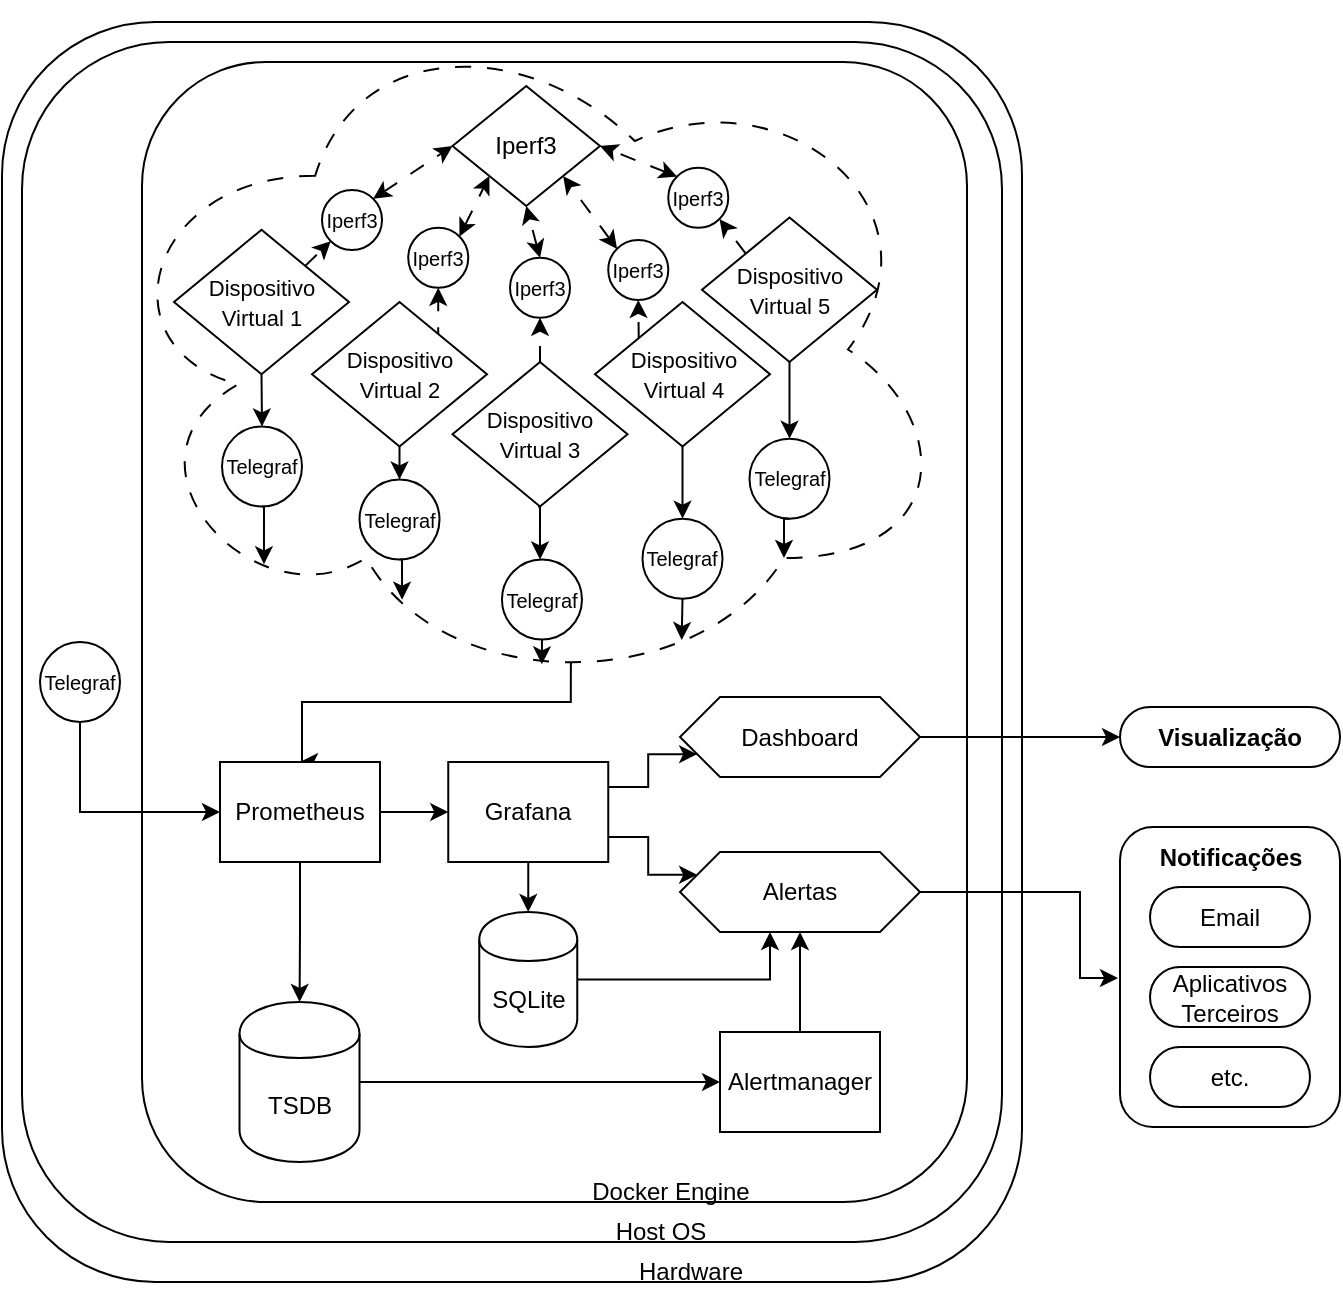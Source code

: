 <mxfile version="28.0.9">
  <diagram name="Page-1" id="xIOkTCL3K24IWR9tix57">
    <mxGraphModel dx="786" dy="711" grid="1" gridSize="10" guides="1" tooltips="1" connect="1" arrows="1" fold="1" page="1" pageScale="1" pageWidth="827" pageHeight="1169" math="0" shadow="0">
      <root>
        <mxCell id="0" />
        <mxCell id="1" style="" parent="0" />
        <mxCell id="3SZMAM52sG9_Gdmyh299-129" value="" style="rounded=1;whiteSpace=wrap;html=1;shadow=0;treeFolding=0;treeMoving=0;fixDash=0;collapsible=0;recursiveResize=1;expand=1;backgroundOutline=0;movableLabel=0;autosize=0;fixedWidth=0;comic=0;" parent="1" vertex="1">
          <mxGeometry x="240" y="470" width="510" height="630" as="geometry" />
        </mxCell>
        <mxCell id="3SZMAM52sG9_Gdmyh299-130" value="" style="rounded=1;whiteSpace=wrap;html=1;shadow=0;treeFolding=0;treeMoving=0;fixDash=0;collapsible=0;recursiveResize=1;expand=1;backgroundOutline=0;movableLabel=0;autosize=0;fixedWidth=0;comic=0;" parent="1" vertex="1">
          <mxGeometry x="250" y="480" width="490" height="600" as="geometry" />
        </mxCell>
        <mxCell id="3SZMAM52sG9_Gdmyh299-131" value="" style="rounded=1;whiteSpace=wrap;html=1;shadow=0;glass=0;perimeterSpacing=1;" parent="1" vertex="1">
          <mxGeometry x="310" y="490" width="412.5" height="570" as="geometry" />
        </mxCell>
        <mxCell id="3SZMAM52sG9_Gdmyh299-132" style="edgeStyle=orthogonalEdgeStyle;rounded=0;orthogonalLoop=1;jettySize=auto;html=1;exitX=0.55;exitY=0.95;exitDx=0;exitDy=0;exitPerimeter=0;entryX=0.5;entryY=0;entryDx=0;entryDy=0;shadow=0;" parent="1" source="3SZMAM52sG9_Gdmyh299-133" target="3SZMAM52sG9_Gdmyh299-136" edge="1">
          <mxGeometry relative="1" as="geometry">
            <Array as="points">
              <mxPoint x="524" y="810" />
              <mxPoint x="390" y="810" />
            </Array>
          </mxGeometry>
        </mxCell>
        <mxCell id="3SZMAM52sG9_Gdmyh299-133" value="" style="ellipse;shape=cloud;whiteSpace=wrap;html=1;rotation=0;dashed=1;dashPattern=8 8;shadow=0;" parent="1" vertex="1">
          <mxGeometry x="290" y="460" width="426.25" height="347.5" as="geometry" />
        </mxCell>
        <mxCell id="3SZMAM52sG9_Gdmyh299-135" style="edgeStyle=orthogonalEdgeStyle;rounded=0;orthogonalLoop=1;jettySize=auto;html=1;exitX=1;exitY=0.5;exitDx=0;exitDy=0;entryX=0;entryY=0.5;entryDx=0;entryDy=0;shadow=0;" parent="1" source="3SZMAM52sG9_Gdmyh299-136" target="3SZMAM52sG9_Gdmyh299-139" edge="1">
          <mxGeometry relative="1" as="geometry" />
        </mxCell>
        <mxCell id="NnatkJBT9xsz4FV3scjZ-44" style="edgeStyle=orthogonalEdgeStyle;rounded=0;orthogonalLoop=1;jettySize=auto;html=1;exitX=0.5;exitY=1;exitDx=0;exitDy=0;" parent="1" source="3SZMAM52sG9_Gdmyh299-136" target="3SZMAM52sG9_Gdmyh299-141" edge="1">
          <mxGeometry relative="1" as="geometry" />
        </mxCell>
        <mxCell id="3SZMAM52sG9_Gdmyh299-136" value="Prometheus" style="html=1;whiteSpace=wrap;shadow=0;" parent="1" vertex="1">
          <mxGeometry x="349" y="840" width="80" height="50" as="geometry" />
        </mxCell>
        <mxCell id="3SZMAM52sG9_Gdmyh299-137" style="edgeStyle=orthogonalEdgeStyle;rounded=0;orthogonalLoop=1;jettySize=auto;html=1;exitX=1;exitY=0.25;exitDx=0;exitDy=0;entryX=0;entryY=0.75;entryDx=0;entryDy=0;shadow=0;" parent="1" source="3SZMAM52sG9_Gdmyh299-139" target="3SZMAM52sG9_Gdmyh299-142" edge="1">
          <mxGeometry relative="1" as="geometry" />
        </mxCell>
        <mxCell id="3SZMAM52sG9_Gdmyh299-138" style="edgeStyle=orthogonalEdgeStyle;rounded=0;orthogonalLoop=1;jettySize=auto;html=1;exitX=1;exitY=0.75;exitDx=0;exitDy=0;entryX=0;entryY=0.25;entryDx=0;entryDy=0;shadow=0;" parent="1" source="3SZMAM52sG9_Gdmyh299-139" target="3SZMAM52sG9_Gdmyh299-144" edge="1">
          <mxGeometry relative="1" as="geometry" />
        </mxCell>
        <mxCell id="NnatkJBT9xsz4FV3scjZ-47" style="edgeStyle=orthogonalEdgeStyle;rounded=0;orthogonalLoop=1;jettySize=auto;html=1;exitX=0.5;exitY=1;exitDx=0;exitDy=0;entryX=0.5;entryY=0;entryDx=0;entryDy=0;" parent="1" source="3SZMAM52sG9_Gdmyh299-139" target="NnatkJBT9xsz4FV3scjZ-46" edge="1">
          <mxGeometry relative="1" as="geometry" />
        </mxCell>
        <mxCell id="3SZMAM52sG9_Gdmyh299-139" value="&lt;div&gt;Grafana&lt;/div&gt;" style="html=1;whiteSpace=wrap;shadow=0;" parent="1" vertex="1">
          <mxGeometry x="463.13" y="840" width="80" height="50" as="geometry" />
        </mxCell>
        <mxCell id="NnatkJBT9xsz4FV3scjZ-43" style="edgeStyle=orthogonalEdgeStyle;rounded=0;orthogonalLoop=1;jettySize=auto;html=1;exitX=1;exitY=0.5;exitDx=0;exitDy=0;" parent="1" source="3SZMAM52sG9_Gdmyh299-141" target="NnatkJBT9xsz4FV3scjZ-41" edge="1">
          <mxGeometry relative="1" as="geometry" />
        </mxCell>
        <mxCell id="3SZMAM52sG9_Gdmyh299-141" value="TSDB" style="shape=cylinder;whiteSpace=wrap;html=1;boundedLbl=1;backgroundOutline=1;shadow=0;" parent="1" vertex="1">
          <mxGeometry x="358.75" y="960" width="60" height="80" as="geometry" />
        </mxCell>
        <mxCell id="3SZMAM52sG9_Gdmyh299-142" value="&lt;div&gt;Dashboard&lt;/div&gt;" style="shape=hexagon;perimeter=hexagonPerimeter2;whiteSpace=wrap;html=1;fixedSize=1;shadow=0;" parent="1" vertex="1">
          <mxGeometry x="579" y="807.5" width="120" height="40" as="geometry" />
        </mxCell>
        <mxCell id="3SZMAM52sG9_Gdmyh299-143" style="edgeStyle=orthogonalEdgeStyle;rounded=0;orthogonalLoop=1;jettySize=auto;html=1;exitX=1;exitY=0.5;exitDx=0;exitDy=0;shadow=0;" parent="1" source="3SZMAM52sG9_Gdmyh299-144" target="3SZMAM52sG9_Gdmyh299-151" edge="1">
          <mxGeometry relative="1" as="geometry">
            <Array as="points">
              <mxPoint x="779" y="905" />
              <mxPoint x="779" y="948" />
            </Array>
          </mxGeometry>
        </mxCell>
        <mxCell id="3SZMAM52sG9_Gdmyh299-144" value="&lt;div&gt;Alertas&lt;/div&gt;" style="shape=hexagon;perimeter=hexagonPerimeter2;whiteSpace=wrap;html=1;fixedSize=1;shadow=0;" parent="1" vertex="1">
          <mxGeometry x="579" y="885" width="120" height="40" as="geometry" />
        </mxCell>
        <mxCell id="3SZMAM52sG9_Gdmyh299-145" value="&lt;div&gt;Hardware&lt;/div&gt;" style="text;html=1;align=center;verticalAlign=middle;resizable=0;points=[];autosize=1;strokeColor=none;fillColor=none;shadow=0;" parent="1" vertex="1">
          <mxGeometry x="544" y="1080" width="80" height="30" as="geometry" />
        </mxCell>
        <mxCell id="3SZMAM52sG9_Gdmyh299-146" value="Host OS" style="text;html=1;align=center;verticalAlign=middle;resizable=0;points=[];autosize=1;strokeColor=none;fillColor=none;shadow=0;" parent="1" vertex="1">
          <mxGeometry x="534" y="1060" width="70" height="30" as="geometry" />
        </mxCell>
        <mxCell id="3SZMAM52sG9_Gdmyh299-147" value="&lt;div&gt;&lt;b&gt;Visualização&lt;/b&gt;&lt;/div&gt;" style="html=1;dashed=0;whiteSpace=wrap;shape=mxgraph.dfd.start;shadow=0;" parent="1" vertex="1">
          <mxGeometry x="799" y="812.5" width="110" height="30" as="geometry" />
        </mxCell>
        <mxCell id="3SZMAM52sG9_Gdmyh299-148" style="edgeStyle=orthogonalEdgeStyle;rounded=0;orthogonalLoop=1;jettySize=auto;html=1;exitX=1;exitY=0.5;exitDx=0;exitDy=0;entryX=0;entryY=0.5;entryDx=0;entryDy=0;entryPerimeter=0;shadow=0;" parent="1" source="3SZMAM52sG9_Gdmyh299-142" target="3SZMAM52sG9_Gdmyh299-147" edge="1">
          <mxGeometry relative="1" as="geometry" />
        </mxCell>
        <mxCell id="3SZMAM52sG9_Gdmyh299-149" value="&lt;div&gt;Docker Engine&lt;/div&gt;" style="text;html=1;align=center;verticalAlign=middle;resizable=0;points=[];autosize=1;strokeColor=none;fillColor=none;shadow=0;" parent="1" vertex="1">
          <mxGeometry x="524" y="1040" width="100" height="30" as="geometry" />
        </mxCell>
        <mxCell id="3SZMAM52sG9_Gdmyh299-151" value="" style="rounded=1;whiteSpace=wrap;html=1;shadow=0;glass=0;perimeterSpacing=1;" parent="1" vertex="1">
          <mxGeometry x="799" y="872.5" width="110" height="150" as="geometry" />
        </mxCell>
        <mxCell id="3SZMAM52sG9_Gdmyh299-152" value="Email" style="html=1;dashed=0;whiteSpace=wrap;shape=mxgraph.dfd.start;shadow=0;" parent="1" vertex="1">
          <mxGeometry x="814" y="902.5" width="80" height="30" as="geometry" />
        </mxCell>
        <mxCell id="3SZMAM52sG9_Gdmyh299-153" value="&lt;div&gt;Aplicativos Terceiros&lt;/div&gt;" style="html=1;dashed=0;whiteSpace=wrap;shape=mxgraph.dfd.start;shadow=0;" parent="1" vertex="1">
          <mxGeometry x="814" y="942.5" width="80" height="30" as="geometry" />
        </mxCell>
        <mxCell id="3SZMAM52sG9_Gdmyh299-154" value="&lt;div&gt;etc.&lt;/div&gt;" style="html=1;dashed=0;whiteSpace=wrap;shape=mxgraph.dfd.start;shadow=0;" parent="1" vertex="1">
          <mxGeometry x="814" y="982.5" width="80" height="30" as="geometry" />
        </mxCell>
        <mxCell id="3SZMAM52sG9_Gdmyh299-155" value="&lt;div&gt;&lt;b&gt;Notificações&lt;/b&gt;&lt;/div&gt;" style="text;html=1;align=center;verticalAlign=middle;resizable=0;points=[];autosize=1;strokeColor=none;fillColor=none;shadow=0;" parent="1" vertex="1">
          <mxGeometry x="809" y="872.5" width="90" height="30" as="geometry" />
        </mxCell>
        <mxCell id="NnatkJBT9xsz4FV3scjZ-24" style="edgeStyle=orthogonalEdgeStyle;rounded=0;orthogonalLoop=1;jettySize=auto;html=1;exitX=0.5;exitY=1;exitDx=0;exitDy=0;entryX=0.5;entryY=0;entryDx=0;entryDy=0;" parent="1" source="3SZMAM52sG9_Gdmyh299-159" target="NnatkJBT9xsz4FV3scjZ-18" edge="1">
          <mxGeometry relative="1" as="geometry" />
        </mxCell>
        <mxCell id="NnatkJBT9xsz4FV3scjZ-54" style="rounded=0;orthogonalLoop=1;jettySize=auto;html=1;exitX=1;exitY=0;exitDx=0;exitDy=0;entryX=0;entryY=1;entryDx=0;entryDy=0;dashed=1;dashPattern=8 8;" parent="1" source="3SZMAM52sG9_Gdmyh299-159" target="NnatkJBT9xsz4FV3scjZ-49" edge="1">
          <mxGeometry relative="1" as="geometry" />
        </mxCell>
        <mxCell id="3SZMAM52sG9_Gdmyh299-159" value="&lt;font style=&quot;font-size: 11px;&quot;&gt;Dispositivo Virtual 1&lt;/font&gt;" style="rhombus;whiteSpace=wrap;html=1;shadow=0;" parent="1" vertex="1">
          <mxGeometry x="326" y="573.89" width="87.5" height="72.22" as="geometry" />
        </mxCell>
        <mxCell id="NnatkJBT9xsz4FV3scjZ-40" style="edgeStyle=orthogonalEdgeStyle;rounded=0;orthogonalLoop=1;jettySize=auto;html=1;exitX=0.5;exitY=1;exitDx=0;exitDy=0;entryX=0;entryY=0.5;entryDx=0;entryDy=0;" parent="1" source="NnatkJBT9xsz4FV3scjZ-1" target="3SZMAM52sG9_Gdmyh299-136" edge="1">
          <mxGeometry relative="1" as="geometry" />
        </mxCell>
        <mxCell id="NnatkJBT9xsz4FV3scjZ-1" value="Telegraf" style="ellipse;whiteSpace=wrap;html=1;aspect=fixed;shadow=0;fontSize=10;" parent="1" vertex="1">
          <mxGeometry x="259" y="780" width="40" height="40" as="geometry" />
        </mxCell>
        <mxCell id="NnatkJBT9xsz4FV3scjZ-25" style="edgeStyle=orthogonalEdgeStyle;rounded=0;orthogonalLoop=1;jettySize=auto;html=1;exitX=0.5;exitY=1;exitDx=0;exitDy=0;entryX=0.5;entryY=0;entryDx=0;entryDy=0;" parent="1" source="NnatkJBT9xsz4FV3scjZ-2" target="NnatkJBT9xsz4FV3scjZ-20" edge="1">
          <mxGeometry relative="1" as="geometry" />
        </mxCell>
        <mxCell id="NnatkJBT9xsz4FV3scjZ-55" style="edgeStyle=orthogonalEdgeStyle;rounded=0;orthogonalLoop=1;jettySize=auto;html=1;exitX=1;exitY=0;exitDx=0;exitDy=0;entryX=0.5;entryY=1;entryDx=0;entryDy=0;dashed=1;dashPattern=8 8;" parent="1" source="NnatkJBT9xsz4FV3scjZ-2" target="NnatkJBT9xsz4FV3scjZ-50" edge="1">
          <mxGeometry relative="1" as="geometry" />
        </mxCell>
        <mxCell id="NnatkJBT9xsz4FV3scjZ-2" value="&lt;font style=&quot;font-size: 11px;&quot;&gt;Dispositivo Virtual 2&lt;/font&gt;" style="rhombus;whiteSpace=wrap;html=1;shadow=0;" parent="1" vertex="1">
          <mxGeometry x="395" y="610" width="87.5" height="72.22" as="geometry" />
        </mxCell>
        <mxCell id="NnatkJBT9xsz4FV3scjZ-63" style="edgeStyle=orthogonalEdgeStyle;rounded=0;orthogonalLoop=1;jettySize=auto;html=1;exitX=0.5;exitY=0;exitDx=0;exitDy=0;entryX=0.5;entryY=1;entryDx=0;entryDy=0;dashed=1;dashPattern=8 8;" parent="1" source="NnatkJBT9xsz4FV3scjZ-3" target="NnatkJBT9xsz4FV3scjZ-51" edge="1">
          <mxGeometry relative="1" as="geometry" />
        </mxCell>
        <mxCell id="NnatkJBT9xsz4FV3scjZ-65" style="edgeStyle=orthogonalEdgeStyle;rounded=0;orthogonalLoop=1;jettySize=auto;html=1;exitX=0.5;exitY=1;exitDx=0;exitDy=0;entryX=0.5;entryY=0;entryDx=0;entryDy=0;" parent="1" edge="1">
          <mxGeometry relative="1" as="geometry">
            <mxPoint x="508" y="712.22" as="sourcePoint" />
            <mxPoint x="508.99" y="738.75" as="targetPoint" />
          </mxGeometry>
        </mxCell>
        <mxCell id="NnatkJBT9xsz4FV3scjZ-3" value="&lt;font style=&quot;font-size: 11px;&quot;&gt;Dispositivo Virtual 3&lt;/font&gt;" style="rhombus;whiteSpace=wrap;html=1;shadow=0;" parent="1" vertex="1">
          <mxGeometry x="465.25" y="640" width="87.5" height="72.22" as="geometry" />
        </mxCell>
        <mxCell id="NnatkJBT9xsz4FV3scjZ-29" style="edgeStyle=orthogonalEdgeStyle;rounded=0;orthogonalLoop=1;jettySize=auto;html=1;exitX=0.5;exitY=1;exitDx=0;exitDy=0;entryX=0.5;entryY=0;entryDx=0;entryDy=0;" parent="1" source="NnatkJBT9xsz4FV3scjZ-4" target="NnatkJBT9xsz4FV3scjZ-19" edge="1">
          <mxGeometry relative="1" as="geometry" />
        </mxCell>
        <mxCell id="NnatkJBT9xsz4FV3scjZ-58" style="rounded=0;orthogonalLoop=1;jettySize=auto;html=1;exitX=0;exitY=0;exitDx=0;exitDy=0;entryX=1;entryY=1;entryDx=0;entryDy=0;dashed=1;dashPattern=8 8;" parent="1" source="NnatkJBT9xsz4FV3scjZ-4" target="NnatkJBT9xsz4FV3scjZ-53" edge="1">
          <mxGeometry relative="1" as="geometry" />
        </mxCell>
        <mxCell id="NnatkJBT9xsz4FV3scjZ-4" value="&lt;font style=&quot;font-size: 11px;&quot;&gt;Dispositivo Virtual 5&lt;/font&gt;" style="rhombus;whiteSpace=wrap;html=1;shadow=0;" parent="1" vertex="1">
          <mxGeometry x="590" y="567.78" width="87.5" height="72.22" as="geometry" />
        </mxCell>
        <mxCell id="NnatkJBT9xsz4FV3scjZ-28" style="edgeStyle=orthogonalEdgeStyle;rounded=0;orthogonalLoop=1;jettySize=auto;html=1;exitX=0.5;exitY=1;exitDx=0;exitDy=0;entryX=0.5;entryY=0;entryDx=0;entryDy=0;" parent="1" source="NnatkJBT9xsz4FV3scjZ-5" target="NnatkJBT9xsz4FV3scjZ-21" edge="1">
          <mxGeometry relative="1" as="geometry" />
        </mxCell>
        <mxCell id="NnatkJBT9xsz4FV3scjZ-57" style="edgeStyle=orthogonalEdgeStyle;rounded=0;orthogonalLoop=1;jettySize=auto;html=1;exitX=0;exitY=0;exitDx=0;exitDy=0;entryX=0.5;entryY=1;entryDx=0;entryDy=0;dashed=1;dashPattern=8 8;" parent="1" source="NnatkJBT9xsz4FV3scjZ-5" target="NnatkJBT9xsz4FV3scjZ-52" edge="1">
          <mxGeometry relative="1" as="geometry" />
        </mxCell>
        <mxCell id="NnatkJBT9xsz4FV3scjZ-5" value="&lt;div&gt;&lt;font style=&quot;font-size: 11px;&quot;&gt;Dispositivo Virtual 4&lt;/font&gt;&lt;/div&gt;" style="rhombus;whiteSpace=wrap;html=1;shadow=0;" parent="1" vertex="1">
          <mxGeometry x="536.5" y="610" width="87.5" height="72.22" as="geometry" />
        </mxCell>
        <mxCell id="NnatkJBT9xsz4FV3scjZ-14" value="Iperf3" style="rhombus;whiteSpace=wrap;html=1;shadow=0;" parent="1" vertex="1">
          <mxGeometry x="465.25" y="502" width="73.75" height="60" as="geometry" />
        </mxCell>
        <mxCell id="NnatkJBT9xsz4FV3scjZ-17" value="Telegraf" style="ellipse;whiteSpace=wrap;html=1;aspect=fixed;shadow=0;fontSize=10;" parent="1" vertex="1">
          <mxGeometry x="489.99" y="738.75" width="40" height="40" as="geometry" />
        </mxCell>
        <mxCell id="NnatkJBT9xsz4FV3scjZ-18" value="Telegraf" style="ellipse;whiteSpace=wrap;html=1;aspect=fixed;shadow=0;fontSize=10;" parent="1" vertex="1">
          <mxGeometry x="350" y="672.22" width="40" height="40" as="geometry" />
        </mxCell>
        <mxCell id="NnatkJBT9xsz4FV3scjZ-19" value="Telegraf" style="ellipse;whiteSpace=wrap;html=1;aspect=fixed;shadow=0;fontSize=10;" parent="1" vertex="1">
          <mxGeometry x="613.75" y="678.33" width="40" height="40" as="geometry" />
        </mxCell>
        <mxCell id="NnatkJBT9xsz4FV3scjZ-20" value="Telegraf" style="ellipse;whiteSpace=wrap;html=1;aspect=fixed;shadow=0;fontSize=10;" parent="1" vertex="1">
          <mxGeometry x="418.75" y="698.75" width="40" height="40" as="geometry" />
        </mxCell>
        <mxCell id="NnatkJBT9xsz4FV3scjZ-21" value="Telegraf" style="ellipse;whiteSpace=wrap;html=1;aspect=fixed;shadow=0;fontSize=10;" parent="1" vertex="1">
          <mxGeometry x="560.25" y="718.33" width="40" height="40" as="geometry" />
        </mxCell>
        <mxCell id="NnatkJBT9xsz4FV3scjZ-31" style="edgeStyle=orthogonalEdgeStyle;rounded=0;orthogonalLoop=1;jettySize=auto;html=1;exitX=0.5;exitY=1;exitDx=0;exitDy=0;entryX=0.19;entryY=0.809;entryDx=0;entryDy=0;entryPerimeter=0;" parent="1" source="NnatkJBT9xsz4FV3scjZ-18" target="3SZMAM52sG9_Gdmyh299-133" edge="1">
          <mxGeometry relative="1" as="geometry" />
        </mxCell>
        <mxCell id="NnatkJBT9xsz4FV3scjZ-33" style="edgeStyle=orthogonalEdgeStyle;rounded=0;orthogonalLoop=1;jettySize=auto;html=1;exitX=0.5;exitY=1;exitDx=0;exitDy=0;entryX=0.352;entryY=0.86;entryDx=0;entryDy=0;entryPerimeter=0;" parent="1" source="NnatkJBT9xsz4FV3scjZ-20" target="3SZMAM52sG9_Gdmyh299-133" edge="1">
          <mxGeometry relative="1" as="geometry" />
        </mxCell>
        <mxCell id="NnatkJBT9xsz4FV3scjZ-35" style="edgeStyle=orthogonalEdgeStyle;rounded=0;orthogonalLoop=1;jettySize=auto;html=1;exitX=0.5;exitY=1;exitDx=0;exitDy=0;entryX=0.68;entryY=0.918;entryDx=0;entryDy=0;entryPerimeter=0;" parent="1" source="NnatkJBT9xsz4FV3scjZ-21" target="3SZMAM52sG9_Gdmyh299-133" edge="1">
          <mxGeometry relative="1" as="geometry" />
        </mxCell>
        <mxCell id="NnatkJBT9xsz4FV3scjZ-37" style="edgeStyle=orthogonalEdgeStyle;rounded=0;orthogonalLoop=1;jettySize=auto;html=1;exitX=0.5;exitY=1;exitDx=0;exitDy=0;entryX=0.516;entryY=0.953;entryDx=0;entryDy=0;entryPerimeter=0;" parent="1" source="NnatkJBT9xsz4FV3scjZ-17" target="3SZMAM52sG9_Gdmyh299-133" edge="1">
          <mxGeometry relative="1" as="geometry" />
        </mxCell>
        <mxCell id="NnatkJBT9xsz4FV3scjZ-39" style="edgeStyle=orthogonalEdgeStyle;rounded=0;orthogonalLoop=1;jettySize=auto;html=1;exitX=0.5;exitY=1;exitDx=0;exitDy=0;entryX=0.8;entryY=0.8;entryDx=0;entryDy=0;entryPerimeter=0;" parent="1" source="NnatkJBT9xsz4FV3scjZ-19" target="3SZMAM52sG9_Gdmyh299-133" edge="1">
          <mxGeometry relative="1" as="geometry" />
        </mxCell>
        <mxCell id="NnatkJBT9xsz4FV3scjZ-45" style="edgeStyle=orthogonalEdgeStyle;rounded=0;orthogonalLoop=1;jettySize=auto;html=1;exitX=0.5;exitY=0;exitDx=0;exitDy=0;entryX=0.5;entryY=1;entryDx=0;entryDy=0;" parent="1" source="NnatkJBT9xsz4FV3scjZ-41" target="3SZMAM52sG9_Gdmyh299-144" edge="1">
          <mxGeometry relative="1" as="geometry" />
        </mxCell>
        <mxCell id="NnatkJBT9xsz4FV3scjZ-41" value="Alertmanager" style="html=1;whiteSpace=wrap;shadow=0;" parent="1" vertex="1">
          <mxGeometry x="599" y="975" width="80" height="50" as="geometry" />
        </mxCell>
        <mxCell id="NnatkJBT9xsz4FV3scjZ-48" style="edgeStyle=orthogonalEdgeStyle;rounded=0;orthogonalLoop=1;jettySize=auto;html=1;exitX=1;exitY=0.5;exitDx=0;exitDy=0;entryX=0.375;entryY=1;entryDx=0;entryDy=0;" parent="1" source="NnatkJBT9xsz4FV3scjZ-46" target="3SZMAM52sG9_Gdmyh299-144" edge="1">
          <mxGeometry relative="1" as="geometry" />
        </mxCell>
        <mxCell id="NnatkJBT9xsz4FV3scjZ-46" value="SQLite" style="shape=cylinder;whiteSpace=wrap;html=1;boundedLbl=1;backgroundOutline=1;shadow=0;" parent="1" vertex="1">
          <mxGeometry x="478.63" y="915" width="49" height="67.5" as="geometry" />
        </mxCell>
        <mxCell id="NnatkJBT9xsz4FV3scjZ-66" style="rounded=0;orthogonalLoop=1;jettySize=auto;html=1;exitX=1;exitY=0;exitDx=0;exitDy=0;entryX=0;entryY=0.5;entryDx=0;entryDy=0;flowAnimation=0;curved=0;dashed=1;startArrow=classic;startFill=1;dashPattern=8 8;" parent="1" source="NnatkJBT9xsz4FV3scjZ-49" target="NnatkJBT9xsz4FV3scjZ-14" edge="1">
          <mxGeometry relative="1" as="geometry" />
        </mxCell>
        <mxCell id="NnatkJBT9xsz4FV3scjZ-49" value="Iperf3" style="ellipse;whiteSpace=wrap;html=1;aspect=fixed;shadow=0;fontSize=10;" parent="1" vertex="1">
          <mxGeometry x="400" y="554" width="30" height="30" as="geometry" />
        </mxCell>
        <mxCell id="NnatkJBT9xsz4FV3scjZ-67" style="rounded=0;orthogonalLoop=1;jettySize=auto;html=1;exitX=1;exitY=0;exitDx=0;exitDy=0;entryX=0;entryY=1;entryDx=0;entryDy=0;flowAnimation=0;curved=0;dashed=1;startArrow=classic;startFill=1;dashPattern=8 8;" parent="1" source="NnatkJBT9xsz4FV3scjZ-50" target="NnatkJBT9xsz4FV3scjZ-14" edge="1">
          <mxGeometry relative="1" as="geometry" />
        </mxCell>
        <mxCell id="NnatkJBT9xsz4FV3scjZ-50" value="Iperf3" style="ellipse;whiteSpace=wrap;html=1;aspect=fixed;shadow=0;fontSize=10;" parent="1" vertex="1">
          <mxGeometry x="443.12" y="572.89" width="30" height="30" as="geometry" />
        </mxCell>
        <mxCell id="NnatkJBT9xsz4FV3scjZ-68" style="rounded=0;orthogonalLoop=1;jettySize=auto;html=1;exitX=0.5;exitY=0;exitDx=0;exitDy=0;entryX=0.5;entryY=1;entryDx=0;entryDy=0;flowAnimation=0;curved=0;dashed=1;startArrow=classic;startFill=1;dashPattern=8 8;" parent="1" source="NnatkJBT9xsz4FV3scjZ-51" target="NnatkJBT9xsz4FV3scjZ-14" edge="1">
          <mxGeometry relative="1" as="geometry" />
        </mxCell>
        <mxCell id="NnatkJBT9xsz4FV3scjZ-51" value="Iperf3" style="ellipse;whiteSpace=wrap;html=1;aspect=fixed;shadow=0;fontSize=10;" parent="1" vertex="1">
          <mxGeometry x="494" y="587.89" width="30" height="30" as="geometry" />
        </mxCell>
        <mxCell id="NnatkJBT9xsz4FV3scjZ-69" style="rounded=0;orthogonalLoop=1;jettySize=auto;html=1;exitX=0;exitY=0;exitDx=0;exitDy=0;entryX=1;entryY=1;entryDx=0;entryDy=0;flowAnimation=0;curved=0;dashed=1;startArrow=classic;startFill=1;dashPattern=8 8;" parent="1" source="NnatkJBT9xsz4FV3scjZ-52" target="NnatkJBT9xsz4FV3scjZ-14" edge="1">
          <mxGeometry relative="1" as="geometry" />
        </mxCell>
        <mxCell id="NnatkJBT9xsz4FV3scjZ-52" value="Iperf3" style="ellipse;whiteSpace=wrap;html=1;aspect=fixed;shadow=0;fontSize=10;" parent="1" vertex="1">
          <mxGeometry x="543.13" y="579" width="30" height="30" as="geometry" />
        </mxCell>
        <mxCell id="NnatkJBT9xsz4FV3scjZ-70" style="rounded=0;orthogonalLoop=1;jettySize=auto;html=1;exitX=0;exitY=0;exitDx=0;exitDy=0;entryX=1;entryY=0.5;entryDx=0;entryDy=0;flowAnimation=0;curved=0;dashed=1;startArrow=classic;startFill=1;dashPattern=8 8;" parent="1" source="NnatkJBT9xsz4FV3scjZ-53" target="NnatkJBT9xsz4FV3scjZ-14" edge="1">
          <mxGeometry relative="1" as="geometry" />
        </mxCell>
        <mxCell id="NnatkJBT9xsz4FV3scjZ-53" value="Iperf3" style="ellipse;whiteSpace=wrap;html=1;aspect=fixed;shadow=0;fontSize=10;" parent="1" vertex="1">
          <mxGeometry x="573.13" y="542.89" width="30" height="30" as="geometry" />
        </mxCell>
      </root>
    </mxGraphModel>
  </diagram>
</mxfile>
